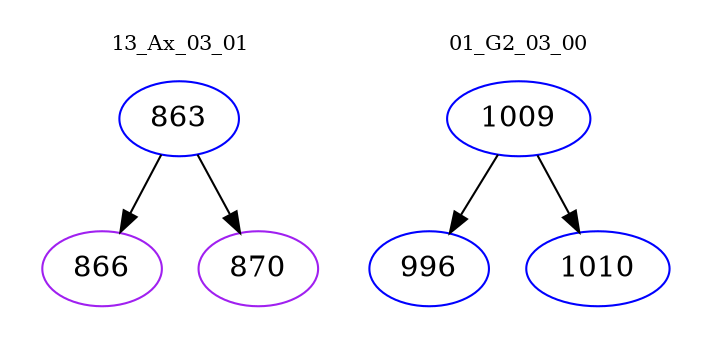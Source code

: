 digraph{
subgraph cluster_0 {
color = white
label = "13_Ax_03_01";
fontsize=10;
T0_863 [label="863", color="blue"]
T0_863 -> T0_866 [color="black"]
T0_866 [label="866", color="purple"]
T0_863 -> T0_870 [color="black"]
T0_870 [label="870", color="purple"]
}
subgraph cluster_1 {
color = white
label = "01_G2_03_00";
fontsize=10;
T1_1009 [label="1009", color="blue"]
T1_1009 -> T1_996 [color="black"]
T1_996 [label="996", color="blue"]
T1_1009 -> T1_1010 [color="black"]
T1_1010 [label="1010", color="blue"]
}
}
